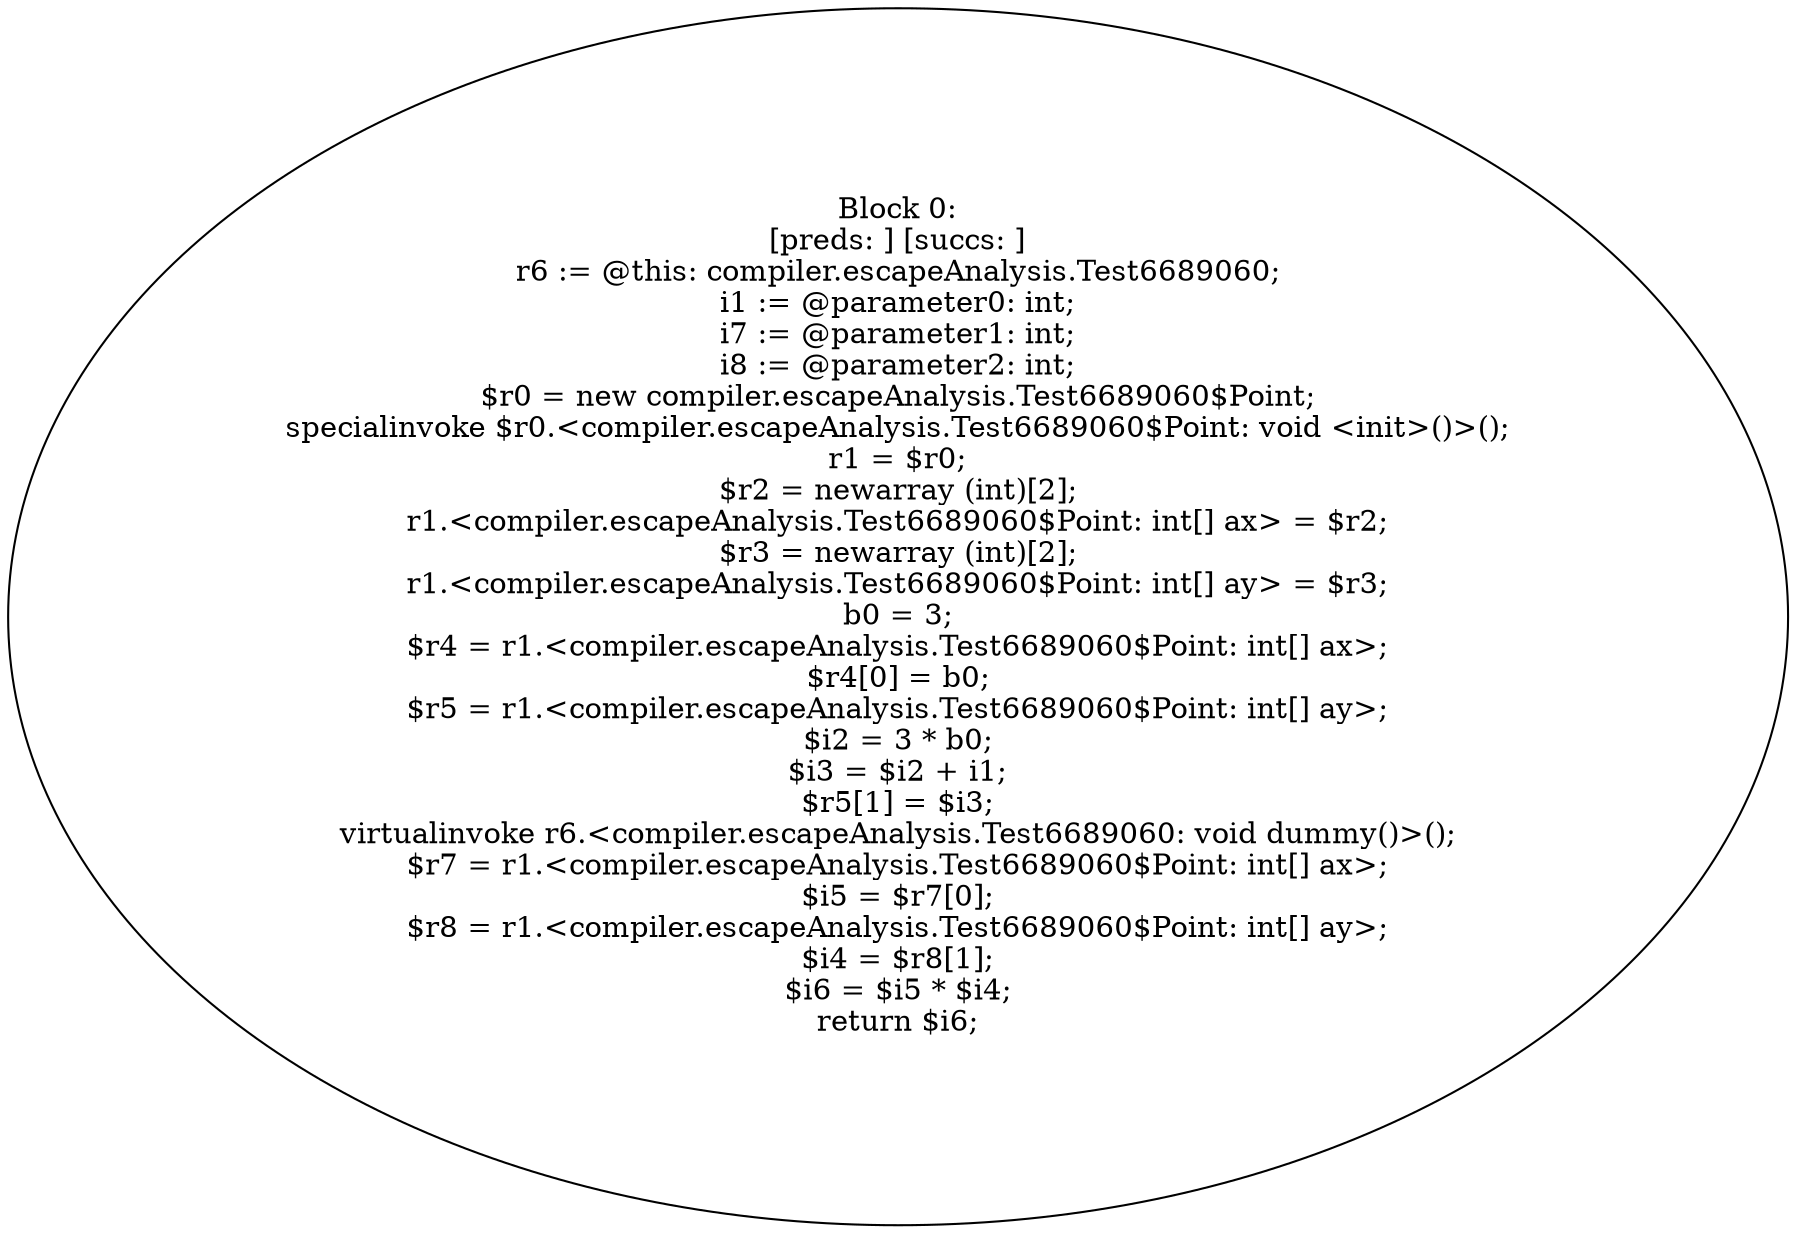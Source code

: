 digraph "unitGraph" {
    "Block 0:
[preds: ] [succs: ]
r6 := @this: compiler.escapeAnalysis.Test6689060;
i1 := @parameter0: int;
i7 := @parameter1: int;
i8 := @parameter2: int;
$r0 = new compiler.escapeAnalysis.Test6689060$Point;
specialinvoke $r0.<compiler.escapeAnalysis.Test6689060$Point: void <init>()>();
r1 = $r0;
$r2 = newarray (int)[2];
r1.<compiler.escapeAnalysis.Test6689060$Point: int[] ax> = $r2;
$r3 = newarray (int)[2];
r1.<compiler.escapeAnalysis.Test6689060$Point: int[] ay> = $r3;
b0 = 3;
$r4 = r1.<compiler.escapeAnalysis.Test6689060$Point: int[] ax>;
$r4[0] = b0;
$r5 = r1.<compiler.escapeAnalysis.Test6689060$Point: int[] ay>;
$i2 = 3 * b0;
$i3 = $i2 + i1;
$r5[1] = $i3;
virtualinvoke r6.<compiler.escapeAnalysis.Test6689060: void dummy()>();
$r7 = r1.<compiler.escapeAnalysis.Test6689060$Point: int[] ax>;
$i5 = $r7[0];
$r8 = r1.<compiler.escapeAnalysis.Test6689060$Point: int[] ay>;
$i4 = $r8[1];
$i6 = $i5 * $i4;
return $i6;
"
}
